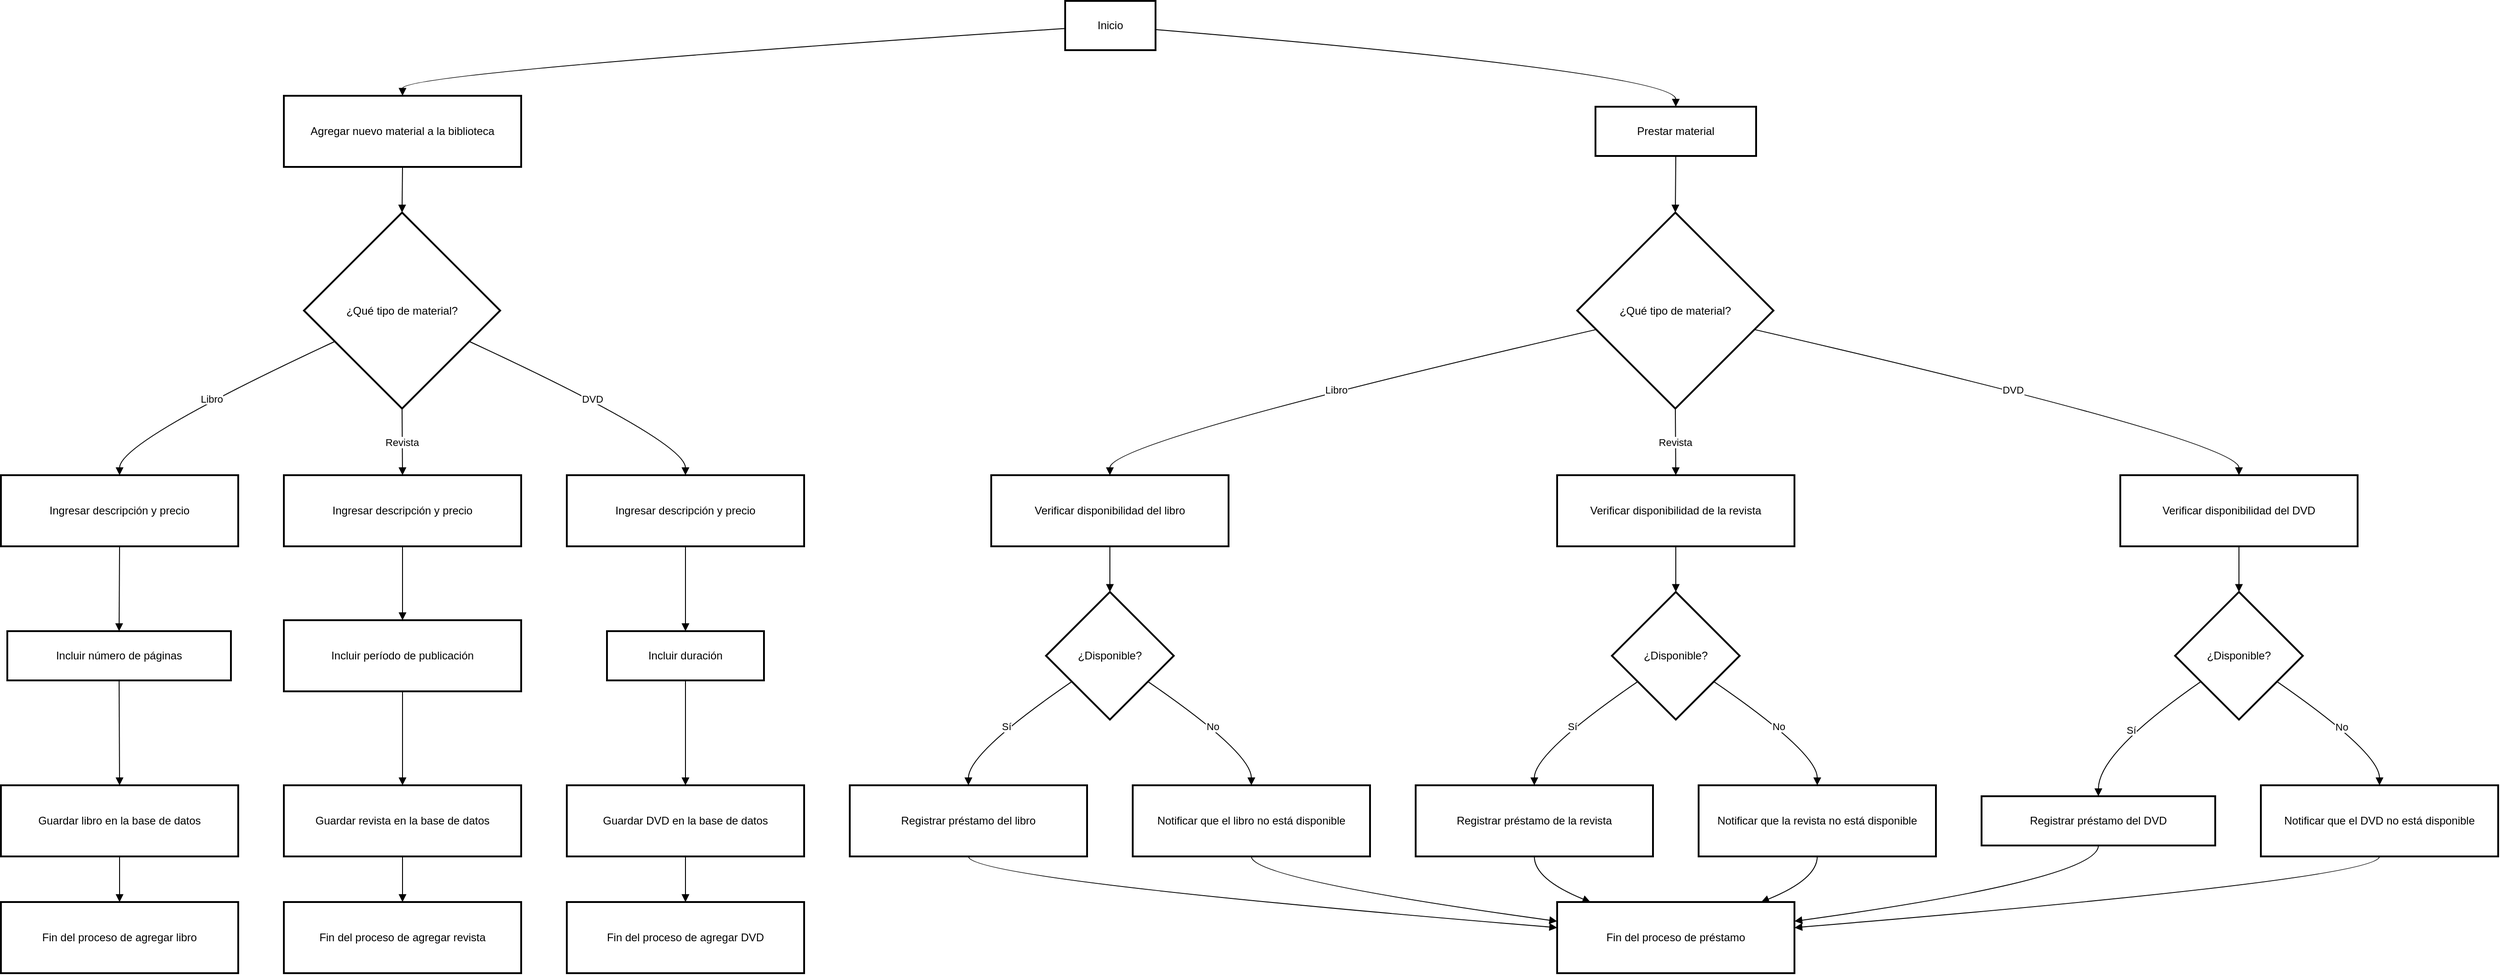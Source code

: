 <mxfile version="27.0.5">
  <diagram name="Página-1" id="F1L5mhBczCCxvURdVGtR">
    <mxGraphModel dx="1240" dy="580" grid="1" gridSize="10" guides="1" tooltips="1" connect="1" arrows="1" fold="1" page="1" pageScale="1" pageWidth="827" pageHeight="1169" math="0" shadow="0">
      <root>
        <mxCell id="0" />
        <mxCell id="1" parent="0" />
        <mxCell id="2" value="Inicio" style="whiteSpace=wrap;strokeWidth=2;" parent="1" vertex="1">
          <mxGeometry x="1174" y="8" width="99" height="54" as="geometry" />
        </mxCell>
        <mxCell id="3" value="Agregar nuevo material a la biblioteca" style="whiteSpace=wrap;strokeWidth=2;" parent="1" vertex="1">
          <mxGeometry x="318" y="112" width="260" height="78" as="geometry" />
        </mxCell>
        <mxCell id="4" value="¿Qué tipo de material?" style="rhombus;strokeWidth=2;whiteSpace=wrap;" parent="1" vertex="1">
          <mxGeometry x="340" y="240" width="215" height="215" as="geometry" />
        </mxCell>
        <mxCell id="5" value="Ingresar descripción y precio" style="whiteSpace=wrap;strokeWidth=2;" parent="1" vertex="1">
          <mxGeometry x="8" y="528" width="260" height="78" as="geometry" />
        </mxCell>
        <mxCell id="6" value="Incluir número de páginas" style="whiteSpace=wrap;strokeWidth=2;" parent="1" vertex="1">
          <mxGeometry x="15" y="699" width="245" height="54" as="geometry" />
        </mxCell>
        <mxCell id="7" value="Guardar libro en la base de datos" style="whiteSpace=wrap;strokeWidth=2;" parent="1" vertex="1">
          <mxGeometry x="8" y="868" width="260" height="78" as="geometry" />
        </mxCell>
        <mxCell id="8" value="Ingresar descripción y precio" style="whiteSpace=wrap;strokeWidth=2;" parent="1" vertex="1">
          <mxGeometry x="318" y="528" width="260" height="78" as="geometry" />
        </mxCell>
        <mxCell id="9" value="Incluir período de publicación" style="whiteSpace=wrap;strokeWidth=2;" parent="1" vertex="1">
          <mxGeometry x="318" y="687" width="260" height="78" as="geometry" />
        </mxCell>
        <mxCell id="10" value="Guardar revista en la base de datos" style="whiteSpace=wrap;strokeWidth=2;" parent="1" vertex="1">
          <mxGeometry x="318" y="868" width="260" height="78" as="geometry" />
        </mxCell>
        <mxCell id="11" value="Ingresar descripción y precio" style="whiteSpace=wrap;strokeWidth=2;" parent="1" vertex="1">
          <mxGeometry x="628" y="528" width="260" height="78" as="geometry" />
        </mxCell>
        <mxCell id="12" value="Incluir duración" style="whiteSpace=wrap;strokeWidth=2;" parent="1" vertex="1">
          <mxGeometry x="672" y="699" width="172" height="54" as="geometry" />
        </mxCell>
        <mxCell id="13" value="Guardar DVD en la base de datos" style="whiteSpace=wrap;strokeWidth=2;" parent="1" vertex="1">
          <mxGeometry x="628" y="868" width="260" height="78" as="geometry" />
        </mxCell>
        <mxCell id="14" value="Fin del proceso de agregar libro" style="whiteSpace=wrap;strokeWidth=2;" parent="1" vertex="1">
          <mxGeometry x="8" y="996" width="260" height="78" as="geometry" />
        </mxCell>
        <mxCell id="15" value="Fin del proceso de agregar revista" style="whiteSpace=wrap;strokeWidth=2;" parent="1" vertex="1">
          <mxGeometry x="318" y="996" width="260" height="78" as="geometry" />
        </mxCell>
        <mxCell id="16" value="Fin del proceso de agregar DVD" style="whiteSpace=wrap;strokeWidth=2;" parent="1" vertex="1">
          <mxGeometry x="628" y="996" width="260" height="78" as="geometry" />
        </mxCell>
        <mxCell id="17" value="Prestar material" style="whiteSpace=wrap;strokeWidth=2;" parent="1" vertex="1">
          <mxGeometry x="1755" y="124" width="176" height="54" as="geometry" />
        </mxCell>
        <mxCell id="18" value="¿Qué tipo de material?" style="rhombus;strokeWidth=2;whiteSpace=wrap;" parent="1" vertex="1">
          <mxGeometry x="1735" y="240" width="215" height="215" as="geometry" />
        </mxCell>
        <mxCell id="19" value="Verificar disponibilidad del libro" style="whiteSpace=wrap;strokeWidth=2;" parent="1" vertex="1">
          <mxGeometry x="1093" y="528" width="260" height="78" as="geometry" />
        </mxCell>
        <mxCell id="20" value="Verificar disponibilidad de la revista" style="whiteSpace=wrap;strokeWidth=2;" parent="1" vertex="1">
          <mxGeometry x="1713" y="528" width="260" height="78" as="geometry" />
        </mxCell>
        <mxCell id="21" value="Verificar disponibilidad del DVD" style="whiteSpace=wrap;strokeWidth=2;" parent="1" vertex="1">
          <mxGeometry x="2330" y="528" width="260" height="78" as="geometry" />
        </mxCell>
        <mxCell id="22" value="¿Disponible?" style="rhombus;strokeWidth=2;whiteSpace=wrap;" parent="1" vertex="1">
          <mxGeometry x="1153" y="656" width="140" height="140" as="geometry" />
        </mxCell>
        <mxCell id="23" value="¿Disponible?" style="rhombus;strokeWidth=2;whiteSpace=wrap;" parent="1" vertex="1">
          <mxGeometry x="1773" y="656" width="140" height="140" as="geometry" />
        </mxCell>
        <mxCell id="24" value="¿Disponible?" style="rhombus;strokeWidth=2;whiteSpace=wrap;" parent="1" vertex="1">
          <mxGeometry x="2390" y="656" width="140" height="140" as="geometry" />
        </mxCell>
        <mxCell id="25" value="Registrar préstamo del libro" style="whiteSpace=wrap;strokeWidth=2;" parent="1" vertex="1">
          <mxGeometry x="938" y="868" width="260" height="78" as="geometry" />
        </mxCell>
        <mxCell id="26" value="Notificar que el libro no está disponible" style="whiteSpace=wrap;strokeWidth=2;" parent="1" vertex="1">
          <mxGeometry x="1248" y="868" width="260" height="78" as="geometry" />
        </mxCell>
        <mxCell id="27" value="Registrar préstamo de la revista" style="whiteSpace=wrap;strokeWidth=2;" parent="1" vertex="1">
          <mxGeometry x="1558" y="868" width="260" height="78" as="geometry" />
        </mxCell>
        <mxCell id="28" value="Notificar que la revista no está disponible" style="whiteSpace=wrap;strokeWidth=2;" parent="1" vertex="1">
          <mxGeometry x="1868" y="868" width="260" height="78" as="geometry" />
        </mxCell>
        <mxCell id="29" value="Registrar préstamo del DVD" style="whiteSpace=wrap;strokeWidth=2;" parent="1" vertex="1">
          <mxGeometry x="2178" y="880" width="256" height="54" as="geometry" />
        </mxCell>
        <mxCell id="30" value="Notificar que el DVD no está disponible" style="whiteSpace=wrap;strokeWidth=2;" parent="1" vertex="1">
          <mxGeometry x="2484" y="868" width="260" height="78" as="geometry" />
        </mxCell>
        <mxCell id="31" value="Fin del proceso de préstamo" style="whiteSpace=wrap;strokeWidth=2;" parent="1" vertex="1">
          <mxGeometry x="1713" y="996" width="260" height="78" as="geometry" />
        </mxCell>
        <mxCell id="32" value="" style="curved=1;startArrow=none;endArrow=block;exitX=0;exitY=0.56;entryX=0.5;entryY=0;" parent="1" source="2" target="3" edge="1">
          <mxGeometry relative="1" as="geometry">
            <Array as="points">
              <mxPoint x="448" y="87" />
            </Array>
          </mxGeometry>
        </mxCell>
        <mxCell id="33" value="" style="curved=1;startArrow=none;endArrow=block;exitX=0.5;exitY=1;entryX=0.5;entryY=0;" parent="1" source="3" target="4" edge="1">
          <mxGeometry relative="1" as="geometry">
            <Array as="points" />
          </mxGeometry>
        </mxCell>
        <mxCell id="34" value="Libro" style="curved=1;startArrow=none;endArrow=block;exitX=0;exitY=0.73;entryX=0.5;entryY=0;" parent="1" source="4" target="5" edge="1">
          <mxGeometry relative="1" as="geometry">
            <Array as="points">
              <mxPoint x="138" y="491" />
            </Array>
          </mxGeometry>
        </mxCell>
        <mxCell id="35" value="" style="curved=1;startArrow=none;endArrow=block;exitX=0.5;exitY=1;entryX=0.5;entryY=-0.01;" parent="1" source="5" target="6" edge="1">
          <mxGeometry relative="1" as="geometry">
            <Array as="points" />
          </mxGeometry>
        </mxCell>
        <mxCell id="36" value="" style="curved=1;startArrow=none;endArrow=block;exitX=0.5;exitY=0.99;entryX=0.5;entryY=0;" parent="1" source="6" target="7" edge="1">
          <mxGeometry relative="1" as="geometry">
            <Array as="points" />
          </mxGeometry>
        </mxCell>
        <mxCell id="37" value="Revista" style="curved=1;startArrow=none;endArrow=block;exitX=0.5;exitY=1;entryX=0.5;entryY=0;" parent="1" source="4" target="8" edge="1">
          <mxGeometry relative="1" as="geometry">
            <Array as="points" />
          </mxGeometry>
        </mxCell>
        <mxCell id="38" value="" style="curved=1;startArrow=none;endArrow=block;exitX=0.5;exitY=1;entryX=0.5;entryY=-0.01;" parent="1" source="8" target="9" edge="1">
          <mxGeometry relative="1" as="geometry">
            <Array as="points" />
          </mxGeometry>
        </mxCell>
        <mxCell id="39" value="" style="curved=1;startArrow=none;endArrow=block;exitX=0.5;exitY=0.99;entryX=0.5;entryY=0;" parent="1" source="9" target="10" edge="1">
          <mxGeometry relative="1" as="geometry">
            <Array as="points" />
          </mxGeometry>
        </mxCell>
        <mxCell id="40" value="DVD" style="curved=1;startArrow=none;endArrow=block;exitX=1;exitY=0.73;entryX=0.5;entryY=0;" parent="1" source="4" target="11" edge="1">
          <mxGeometry relative="1" as="geometry">
            <Array as="points">
              <mxPoint x="758" y="491" />
            </Array>
          </mxGeometry>
        </mxCell>
        <mxCell id="41" value="" style="curved=1;startArrow=none;endArrow=block;exitX=0.5;exitY=1;entryX=0.5;entryY=-0.01;" parent="1" source="11" target="12" edge="1">
          <mxGeometry relative="1" as="geometry">
            <Array as="points" />
          </mxGeometry>
        </mxCell>
        <mxCell id="42" value="" style="curved=1;startArrow=none;endArrow=block;exitX=0.5;exitY=0.99;entryX=0.5;entryY=0;" parent="1" source="12" target="13" edge="1">
          <mxGeometry relative="1" as="geometry">
            <Array as="points" />
          </mxGeometry>
        </mxCell>
        <mxCell id="43" value="" style="curved=1;startArrow=none;endArrow=block;exitX=0.5;exitY=1;entryX=0.5;entryY=0;" parent="1" source="7" target="14" edge="1">
          <mxGeometry relative="1" as="geometry">
            <Array as="points" />
          </mxGeometry>
        </mxCell>
        <mxCell id="44" value="" style="curved=1;startArrow=none;endArrow=block;exitX=0.5;exitY=1;entryX=0.5;entryY=0;" parent="1" source="10" target="15" edge="1">
          <mxGeometry relative="1" as="geometry">
            <Array as="points" />
          </mxGeometry>
        </mxCell>
        <mxCell id="45" value="" style="curved=1;startArrow=none;endArrow=block;exitX=0.5;exitY=1;entryX=0.5;entryY=0;" parent="1" source="13" target="16" edge="1">
          <mxGeometry relative="1" as="geometry">
            <Array as="points" />
          </mxGeometry>
        </mxCell>
        <mxCell id="46" value="" style="curved=1;startArrow=none;endArrow=block;exitX=0.99;exitY=0.58;entryX=0.5;entryY=0;" parent="1" source="2" target="17" edge="1">
          <mxGeometry relative="1" as="geometry">
            <Array as="points">
              <mxPoint x="1843" y="87" />
            </Array>
          </mxGeometry>
        </mxCell>
        <mxCell id="47" value="" style="curved=1;startArrow=none;endArrow=block;exitX=0.5;exitY=1;entryX=0.5;entryY=0;" parent="1" source="17" target="18" edge="1">
          <mxGeometry relative="1" as="geometry">
            <Array as="points" />
          </mxGeometry>
        </mxCell>
        <mxCell id="48" value="Libro" style="curved=1;startArrow=none;endArrow=block;exitX=0;exitY=0.62;entryX=0.5;entryY=0;" parent="1" source="18" target="19" edge="1">
          <mxGeometry relative="1" as="geometry">
            <Array as="points">
              <mxPoint x="1223" y="491" />
            </Array>
          </mxGeometry>
        </mxCell>
        <mxCell id="49" value="Revista" style="curved=1;startArrow=none;endArrow=block;exitX=0.5;exitY=1;entryX=0.5;entryY=0;" parent="1" source="18" target="20" edge="1">
          <mxGeometry relative="1" as="geometry">
            <Array as="points" />
          </mxGeometry>
        </mxCell>
        <mxCell id="50" value="DVD" style="curved=1;startArrow=none;endArrow=block;exitX=1;exitY=0.62;entryX=0.5;entryY=0;" parent="1" source="18" target="21" edge="1">
          <mxGeometry relative="1" as="geometry">
            <Array as="points">
              <mxPoint x="2460" y="491" />
            </Array>
          </mxGeometry>
        </mxCell>
        <mxCell id="51" value="" style="curved=1;startArrow=none;endArrow=block;exitX=0.5;exitY=1;entryX=0.5;entryY=0;" parent="1" source="19" target="22" edge="1">
          <mxGeometry relative="1" as="geometry">
            <Array as="points" />
          </mxGeometry>
        </mxCell>
        <mxCell id="52" value="" style="curved=1;startArrow=none;endArrow=block;exitX=0.5;exitY=1;entryX=0.5;entryY=0;" parent="1" source="20" target="23" edge="1">
          <mxGeometry relative="1" as="geometry">
            <Array as="points" />
          </mxGeometry>
        </mxCell>
        <mxCell id="53" value="" style="curved=1;startArrow=none;endArrow=block;exitX=0.5;exitY=1;entryX=0.5;entryY=0;" parent="1" source="21" target="24" edge="1">
          <mxGeometry relative="1" as="geometry">
            <Array as="points" />
          </mxGeometry>
        </mxCell>
        <mxCell id="54" value="Sí" style="curved=1;startArrow=none;endArrow=block;exitX=0;exitY=0.84;entryX=0.5;entryY=0;" parent="1" source="22" target="25" edge="1">
          <mxGeometry relative="1" as="geometry">
            <Array as="points">
              <mxPoint x="1068" y="832" />
            </Array>
          </mxGeometry>
        </mxCell>
        <mxCell id="55" value="No" style="curved=1;startArrow=none;endArrow=block;exitX=1;exitY=0.84;entryX=0.5;entryY=0;" parent="1" source="22" target="26" edge="1">
          <mxGeometry relative="1" as="geometry">
            <Array as="points">
              <mxPoint x="1378" y="832" />
            </Array>
          </mxGeometry>
        </mxCell>
        <mxCell id="56" value="Sí" style="curved=1;startArrow=none;endArrow=block;exitX=0;exitY=0.84;entryX=0.5;entryY=0;" parent="1" source="23" target="27" edge="1">
          <mxGeometry relative="1" as="geometry">
            <Array as="points">
              <mxPoint x="1688" y="832" />
            </Array>
          </mxGeometry>
        </mxCell>
        <mxCell id="57" value="No" style="curved=1;startArrow=none;endArrow=block;exitX=1;exitY=0.84;entryX=0.5;entryY=0;" parent="1" source="23" target="28" edge="1">
          <mxGeometry relative="1" as="geometry">
            <Array as="points">
              <mxPoint x="1998" y="832" />
            </Array>
          </mxGeometry>
        </mxCell>
        <mxCell id="58" value="Sí" style="curved=1;startArrow=none;endArrow=block;exitX=0;exitY=0.84;entryX=0.5;entryY=0;" parent="1" source="24" target="29" edge="1">
          <mxGeometry relative="1" as="geometry">
            <Array as="points">
              <mxPoint x="2306" y="832" />
            </Array>
          </mxGeometry>
        </mxCell>
        <mxCell id="59" value="No" style="curved=1;startArrow=none;endArrow=block;exitX=1;exitY=0.84;entryX=0.5;entryY=0;" parent="1" source="24" target="30" edge="1">
          <mxGeometry relative="1" as="geometry">
            <Array as="points">
              <mxPoint x="2614" y="832" />
            </Array>
          </mxGeometry>
        </mxCell>
        <mxCell id="60" value="" style="curved=1;startArrow=none;endArrow=block;exitX=0.5;exitY=1;entryX=0;entryY=0.36;" parent="1" source="25" target="31" edge="1">
          <mxGeometry relative="1" as="geometry">
            <Array as="points">
              <mxPoint x="1068" y="971" />
            </Array>
          </mxGeometry>
        </mxCell>
        <mxCell id="61" value="" style="curved=1;startArrow=none;endArrow=block;exitX=0.5;exitY=1;entryX=0;entryY=0.27;" parent="1" source="26" target="31" edge="1">
          <mxGeometry relative="1" as="geometry">
            <Array as="points">
              <mxPoint x="1378" y="971" />
            </Array>
          </mxGeometry>
        </mxCell>
        <mxCell id="62" value="" style="curved=1;startArrow=none;endArrow=block;exitX=0.5;exitY=1;entryX=0.14;entryY=0;" parent="1" source="27" target="31" edge="1">
          <mxGeometry relative="1" as="geometry">
            <Array as="points">
              <mxPoint x="1688" y="971" />
            </Array>
          </mxGeometry>
        </mxCell>
        <mxCell id="63" value="" style="curved=1;startArrow=none;endArrow=block;exitX=0.5;exitY=1;entryX=0.86;entryY=0;" parent="1" source="28" target="31" edge="1">
          <mxGeometry relative="1" as="geometry">
            <Array as="points">
              <mxPoint x="1998" y="971" />
            </Array>
          </mxGeometry>
        </mxCell>
        <mxCell id="64" value="" style="curved=1;startArrow=none;endArrow=block;exitX=0.5;exitY=1;entryX=1;entryY=0.27;" parent="1" source="29" target="31" edge="1">
          <mxGeometry relative="1" as="geometry">
            <Array as="points">
              <mxPoint x="2306" y="971" />
            </Array>
          </mxGeometry>
        </mxCell>
        <mxCell id="65" value="" style="curved=1;startArrow=none;endArrow=block;exitX=0.5;exitY=1;entryX=1;entryY=0.36;" parent="1" source="30" target="31" edge="1">
          <mxGeometry relative="1" as="geometry">
            <Array as="points">
              <mxPoint x="2614" y="971" />
            </Array>
          </mxGeometry>
        </mxCell>
      </root>
    </mxGraphModel>
  </diagram>
</mxfile>
